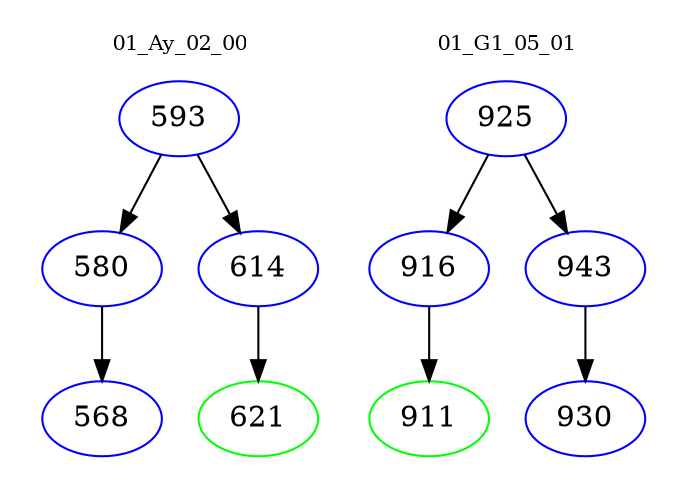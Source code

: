 digraph{
subgraph cluster_0 {
color = white
label = "01_Ay_02_00";
fontsize=10;
T0_593 [label="593", color="blue"]
T0_593 -> T0_580 [color="black"]
T0_580 [label="580", color="blue"]
T0_580 -> T0_568 [color="black"]
T0_568 [label="568", color="blue"]
T0_593 -> T0_614 [color="black"]
T0_614 [label="614", color="blue"]
T0_614 -> T0_621 [color="black"]
T0_621 [label="621", color="green"]
}
subgraph cluster_1 {
color = white
label = "01_G1_05_01";
fontsize=10;
T1_925 [label="925", color="blue"]
T1_925 -> T1_916 [color="black"]
T1_916 [label="916", color="blue"]
T1_916 -> T1_911 [color="black"]
T1_911 [label="911", color="green"]
T1_925 -> T1_943 [color="black"]
T1_943 [label="943", color="blue"]
T1_943 -> T1_930 [color="black"]
T1_930 [label="930", color="blue"]
}
}
